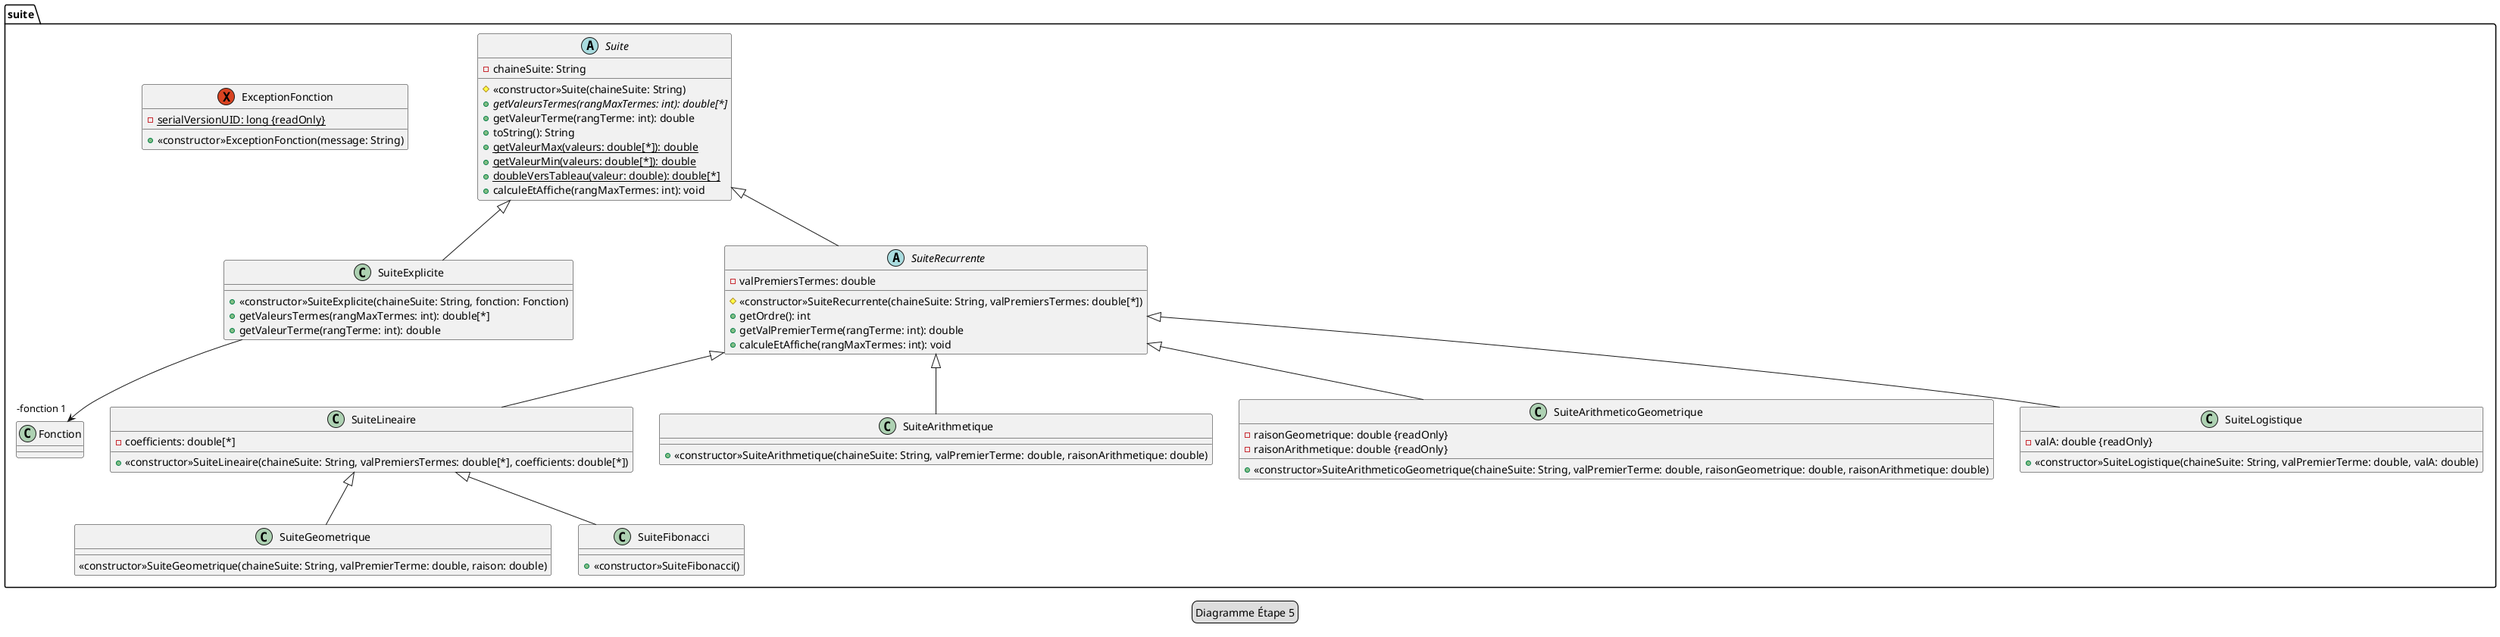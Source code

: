 @startuml
legend Diagramme Étape 5

package suite {
    abstract class Suite {
        -chaineSuite: String

        #<<constructor>>Suite(chaineSuite: String)
        +{abstract}getValeursTermes(rangMaxTermes: int): double[*]
        +getValeurTerme(rangTerme: int): double
        +toString(): String
        +{static}getValeurMax(valeurs: double[*]): double
        +{static}getValeurMin(valeurs: double[*]): double
        +{static}doubleVersTableau(valeur: double): double[*]
        +calculeEtAffiche(rangMaxTermes: int): void
    }

    class SuiteExplicite extends Suite {
        +<<constructor>>SuiteExplicite(chaineSuite: String, fonction: Fonction)
        +getValeursTermes(rangMaxTermes: int): double[*]
        +getValeurTerme(rangTerme: int): double
    }

    exception ExceptionFonction {
        -{static}serialVersionUID: long {readOnly}
        +<<constructor>>ExceptionFonction(message: String)
    }

    class Fonction {
    }

    abstract class SuiteRecurrente extends Suite {
        -valPremiersTermes: double
        #<<constructor>>SuiteRecurrente(chaineSuite: String, valPremiersTermes: double[*])
        +getOrdre(): int
        +getValPremierTerme(rangTerme: int): double
        +calculeEtAffiche(rangMaxTermes: int): void
    }

    class SuiteLineaire extends SuiteRecurrente {
        -coefficients: double[*]
        +<<constructor>>SuiteLineaire(chaineSuite: String, valPremiersTermes: double[*], coefficients: double[*])
    }

    class SuiteGeometrique extends SuiteLineaire {
        <<constructor>>SuiteGeometrique(chaineSuite: String, valPremierTerme: double, raison: double)
    }

    class SuiteArithmetique extends SuiteRecurrente {
        +<<constructor>>SuiteArithmetique(chaineSuite: String, valPremierTerme: double, raisonArithmetique: double)
    }

    class SuiteArithmeticoGeometrique extends SuiteRecurrente{
        -raisonGeometrique: double {readOnly}
        -raisonArithmetique: double {readOnly}
        +<<constructor>>SuiteArithmeticoGeometrique(chaineSuite: String, valPremierTerme: double, raisonGeometrique: double, raisonArithmetique: double)
    }

    class SuiteFibonacci extends SuiteLineaire {
        +<<constructor>>SuiteFibonacci()
    }

    class SuiteLogistique extends SuiteRecurrente {
        -valA: double {readOnly}
        +<<constructor>>SuiteLogistique(chaineSuite: String, valPremierTerme: double, valA: double)
    }
}
SuiteExplicite --> "-fonction 1" Fonction
@enduml